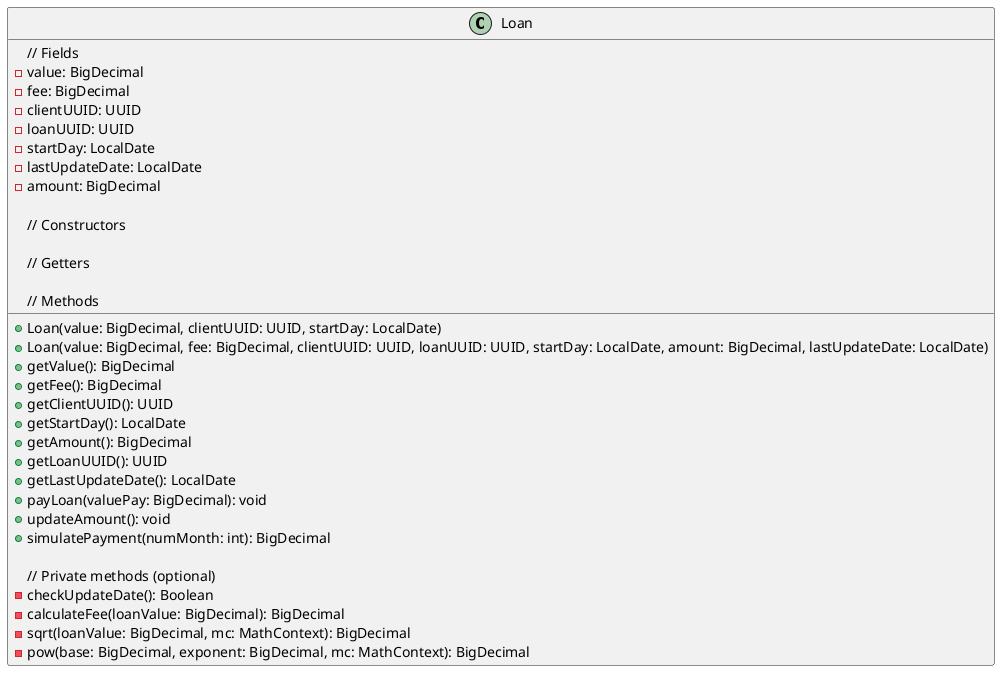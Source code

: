 @startuml Loan 
class Loan {
    // Fields
    - value: BigDecimal
    - fee: BigDecimal
    - clientUUID: UUID
    - loanUUID: UUID
    - startDay: LocalDate
    - lastUpdateDate: LocalDate
    - amount: BigDecimal
    
    // Constructors
    + Loan(value: BigDecimal, clientUUID: UUID, startDay: LocalDate)
    + Loan(value: BigDecimal, fee: BigDecimal, clientUUID: UUID, loanUUID: UUID, startDay: LocalDate, amount: BigDecimal, lastUpdateDate: LocalDate)
    
    // Getters
    + getValue(): BigDecimal
    + getFee(): BigDecimal
    + getClientUUID(): UUID
    + getStartDay(): LocalDate
    + getAmount(): BigDecimal
    + getLoanUUID(): UUID
    + getLastUpdateDate(): LocalDate
    
    // Methods
    + payLoan(valuePay: BigDecimal): void
    + updateAmount(): void
    + simulatePayment(numMonth: int): BigDecimal
    
    // Private methods (optional)
    - checkUpdateDate(): Boolean
    - calculateFee(loanValue: BigDecimal): BigDecimal
    - sqrt(loanValue: BigDecimal, mc: MathContext): BigDecimal
    - pow(base: BigDecimal, exponent: BigDecimal, mc: MathContext): BigDecimal
}

@enduml
